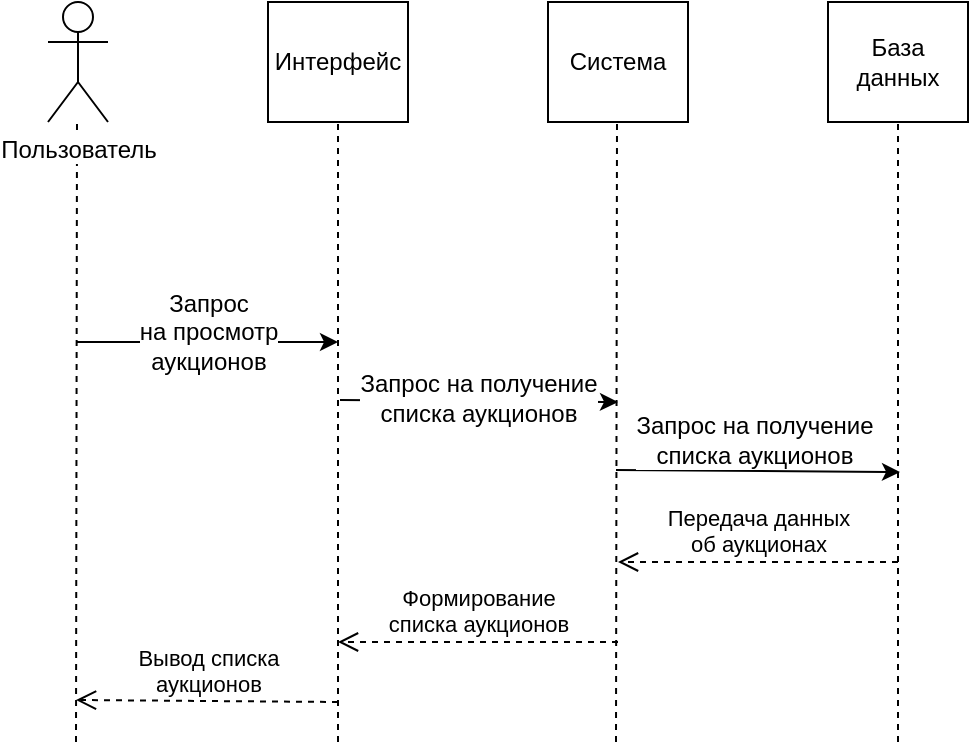<mxfile version="10.7.5" type="github"><diagram id="BAllRMZ9rIqr08Ez1vav" name="Page-1"><mxGraphModel dx="1895" dy="694" grid="1" gridSize="10" guides="1" tooltips="1" connect="1" arrows="1" fold="1" page="1" pageScale="1" pageWidth="827" pageHeight="1169" math="0" shadow="0"><root><mxCell id="0"/><mxCell id="1" parent="0"/><mxCell id="5Ci7BT9QmoByQT9UJhGC-1" value="Интерфейс" style="rounded=0;whiteSpace=wrap;html=1;" parent="1" vertex="1"><mxGeometry x="230" y="200" width="70" height="60" as="geometry"/></mxCell><mxCell id="5Ci7BT9QmoByQT9UJhGC-2" value="Система" style="rounded=0;whiteSpace=wrap;html=1;" parent="1" vertex="1"><mxGeometry x="370" y="200" width="70" height="60" as="geometry"/></mxCell><mxCell id="5Ci7BT9QmoByQT9UJhGC-3" value="База данных" style="rounded=0;whiteSpace=wrap;html=1;" parent="1" vertex="1"><mxGeometry x="510" y="200" width="70" height="60" as="geometry"/></mxCell><mxCell id="5Ci7BT9QmoByQT9UJhGC-4" value="" style="endArrow=none;dashed=1;html=1;entryX=0.5;entryY=1;entryDx=0;entryDy=0;" parent="1" target="5Ci7BT9QmoByQT9UJhGC-3" edge="1"><mxGeometry width="50" height="50" relative="1" as="geometry"><mxPoint x="545" y="570" as="sourcePoint"/><mxPoint x="150" y="300" as="targetPoint"/></mxGeometry></mxCell><mxCell id="5Ci7BT9QmoByQT9UJhGC-5" value="" style="endArrow=none;dashed=1;html=1;entryX=0.5;entryY=1;entryDx=0;entryDy=0;" parent="1" edge="1"><mxGeometry width="50" height="50" relative="1" as="geometry"><mxPoint x="404" y="570" as="sourcePoint"/><mxPoint x="404.5" y="260" as="targetPoint"/></mxGeometry></mxCell><mxCell id="5Ci7BT9QmoByQT9UJhGC-6" value="" style="endArrow=none;dashed=1;html=1;entryX=0.5;entryY=1;entryDx=0;entryDy=0;" parent="1" edge="1"><mxGeometry width="50" height="50" relative="1" as="geometry"><mxPoint x="265" y="570" as="sourcePoint"/><mxPoint x="265" y="260" as="targetPoint"/></mxGeometry></mxCell><mxCell id="5Ci7BT9QmoByQT9UJhGC-7" value="" style="endArrow=none;dashed=1;html=1;entryX=0.5;entryY=1;entryDx=0;entryDy=0;" parent="1" edge="1"><mxGeometry width="50" height="50" relative="1" as="geometry"><mxPoint x="134" y="570" as="sourcePoint"/><mxPoint x="134.5" y="260" as="targetPoint"/></mxGeometry></mxCell><mxCell id="5Ci7BT9QmoByQT9UJhGC-8" value="Пользователь&lt;br&gt;" style="shape=umlActor;verticalLabelPosition=bottom;labelBackgroundColor=#ffffff;verticalAlign=top;html=1;outlineConnect=0;" parent="1" vertex="1"><mxGeometry x="120" y="200" width="30" height="60" as="geometry"/></mxCell><mxCell id="5Ci7BT9QmoByQT9UJhGC-9" value="" style="endArrow=classic;html=1;" parent="1" edge="1"><mxGeometry width="50" height="50" relative="1" as="geometry"><mxPoint x="134" y="370" as="sourcePoint"/><mxPoint x="265" y="370" as="targetPoint"/></mxGeometry></mxCell><mxCell id="5Ci7BT9QmoByQT9UJhGC-10" value="Запрос&lt;br&gt;на просмотр&lt;br&gt;аукционов&lt;br&gt;" style="text;html=1;resizable=0;points=[];align=center;verticalAlign=middle;labelBackgroundColor=#ffffff;" parent="5Ci7BT9QmoByQT9UJhGC-9" vertex="1" connectable="0"><mxGeometry x="0.23" relative="1" as="geometry"><mxPoint x="-15" y="-5" as="offset"/></mxGeometry></mxCell><mxCell id="5Ci7BT9QmoByQT9UJhGC-11" value="" style="endArrow=classic;html=1;" parent="1" edge="1"><mxGeometry width="50" height="50" relative="1" as="geometry"><mxPoint x="266" y="399" as="sourcePoint"/><mxPoint x="405" y="400" as="targetPoint"/></mxGeometry></mxCell><mxCell id="5Ci7BT9QmoByQT9UJhGC-12" value="Запрос на получение&lt;br&gt;списка аукционов&lt;br&gt;" style="text;html=1;resizable=0;points=[];align=center;verticalAlign=middle;labelBackgroundColor=#ffffff;" parent="5Ci7BT9QmoByQT9UJhGC-11" vertex="1" connectable="0"><mxGeometry x="-0.143" y="-1" relative="1" as="geometry"><mxPoint x="9" y="-3" as="offset"/></mxGeometry></mxCell><mxCell id="5Ci7BT9QmoByQT9UJhGC-15" value="" style="endArrow=classic;html=1;" parent="1" edge="1"><mxGeometry width="50" height="50" relative="1" as="geometry"><mxPoint x="404" y="434" as="sourcePoint"/><mxPoint x="546" y="435" as="targetPoint"/></mxGeometry></mxCell><mxCell id="5Ci7BT9QmoByQT9UJhGC-16" value="Запрос на&amp;nbsp;получение&lt;br&gt;списка аукционов&lt;br&gt;" style="text;html=1;resizable=0;points=[];align=center;verticalAlign=middle;labelBackgroundColor=#ffffff;" parent="5Ci7BT9QmoByQT9UJhGC-15" vertex="1" connectable="0"><mxGeometry x="0.279" relative="1" as="geometry"><mxPoint x="-22" y="-16" as="offset"/></mxGeometry></mxCell><mxCell id="qDESIGZ11DQ_ZcrB9F8B-2" value="&lt;span&gt;Передача данных&lt;/span&gt;&lt;br&gt;&lt;span&gt;об аукционах&lt;/span&gt;" style="html=1;verticalAlign=bottom;endArrow=open;dashed=1;endSize=8;" edge="1" parent="1"><mxGeometry relative="1" as="geometry"><mxPoint x="545" y="480" as="sourcePoint"/><mxPoint x="405" y="480" as="targetPoint"/></mxGeometry></mxCell><mxCell id="qDESIGZ11DQ_ZcrB9F8B-3" value="&lt;span&gt;Формирование&lt;/span&gt;&lt;br&gt;&lt;span&gt;списка аукционов&lt;/span&gt;" style="html=1;verticalAlign=bottom;endArrow=open;dashed=1;endSize=8;" edge="1" parent="1"><mxGeometry relative="1" as="geometry"><mxPoint x="405" y="520" as="sourcePoint"/><mxPoint x="265" y="520" as="targetPoint"/></mxGeometry></mxCell><mxCell id="qDESIGZ11DQ_ZcrB9F8B-4" value="&lt;span&gt;Вывод списка&lt;/span&gt;&lt;br&gt;&lt;span&gt;аукционов&lt;/span&gt;&lt;br&gt;" style="html=1;verticalAlign=bottom;endArrow=open;dashed=1;endSize=8;" edge="1" parent="1"><mxGeometry relative="1" as="geometry"><mxPoint x="265" y="550" as="sourcePoint"/><mxPoint x="134" y="549" as="targetPoint"/></mxGeometry></mxCell></root></mxGraphModel></diagram></mxfile>